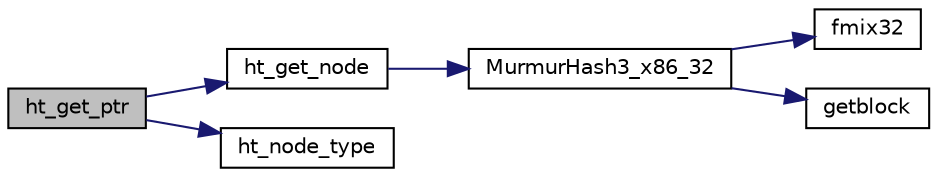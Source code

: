 digraph G
{
  edge [fontname="Helvetica",fontsize="10",labelfontname="Helvetica",labelfontsize="10"];
  node [fontname="Helvetica",fontsize="10",shape=record];
  rankdir=LR;
  Node1 [label="ht_get_ptr",height=0.2,width=0.4,color="black", fillcolor="grey75", style="filled" fontcolor="black"];
  Node1 -> Node2 [color="midnightblue",fontsize="10",style="solid",fontname="Helvetica"];
  Node2 [label="ht_get_node",height=0.2,width=0.4,color="black", fillcolor="white", style="filled",URL="$group___h_a_s_h___t_a_b_l_e.html#ga1be4f5c5c4296b9fa21a729eb01bb7c3",tooltip="return the associated key&#39;s node inside the hash_table"];
  Node2 -> Node3 [color="midnightblue",fontsize="10",style="solid",fontname="Helvetica"];
  Node3 [label="MurmurHash3_x86_32",height=0.2,width=0.4,color="black", fillcolor="white", style="filled",URL="$group___h_a_s_h___t_a_b_l_e.html#ga37412933f308bda727603640d9acefba"];
  Node3 -> Node4 [color="midnightblue",fontsize="10",style="solid",fontname="Helvetica"];
  Node4 [label="fmix32",height=0.2,width=0.4,color="black", fillcolor="white", style="filled",URL="$n__hash_8c.html#a765c15db8766f1a0b049d8a210ad8f60",tooltip="Finalization mix - force all bits of a hash block to avalanche (from murmur&#39;s author)..."];
  Node3 -> Node5 [color="midnightblue",fontsize="10",style="solid",fontname="Helvetica"];
  Node5 [label="getblock",height=0.2,width=0.4,color="black", fillcolor="white", style="filled",URL="$n__hash_8c.html#a9a24bae2dd734e0beaa458c45b6ed386",tooltip="Block read - (from murmur&#39;s author) if your platform needs to do endian-swapping or can only hand..."];
  Node1 -> Node6 [color="midnightblue",fontsize="10",style="solid",fontname="Helvetica"];
  Node6 [label="ht_node_type",height=0.2,width=0.4,color="black", fillcolor="white", style="filled",URL="$group___h_a_s_h___t_a_b_l_e.html#ga49f19e01daabe0bb71e41713b562755d",tooltip="get the type of a node , text version"];
}
